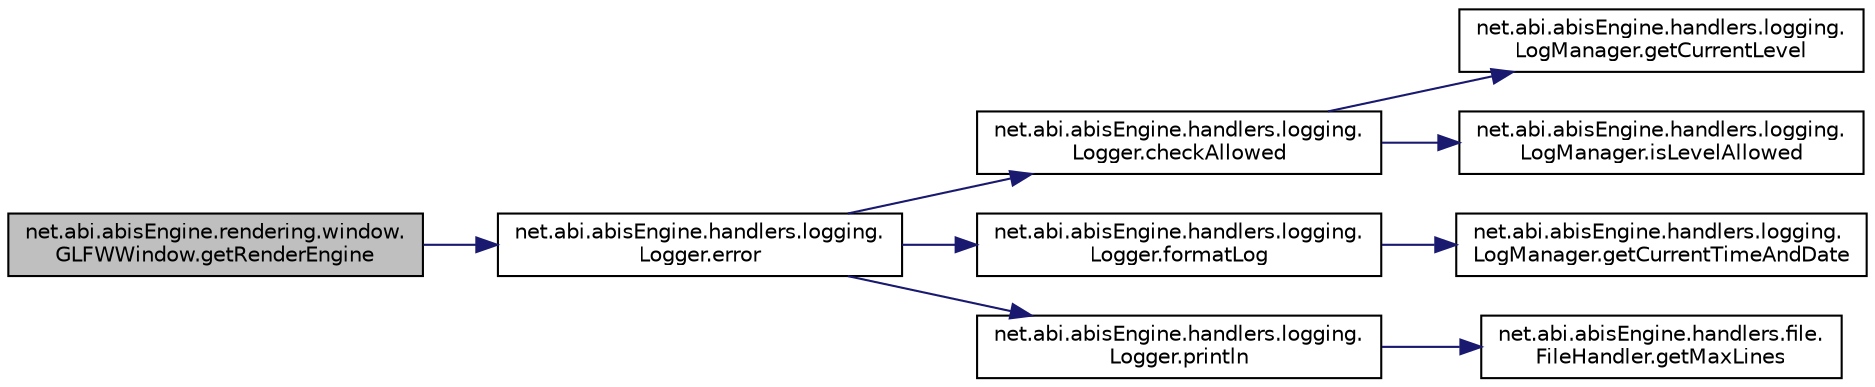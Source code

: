 digraph "net.abi.abisEngine.rendering.window.GLFWWindow.getRenderEngine"
{
 // LATEX_PDF_SIZE
  edge [fontname="Helvetica",fontsize="10",labelfontname="Helvetica",labelfontsize="10"];
  node [fontname="Helvetica",fontsize="10",shape=record];
  rankdir="LR";
  Node1 [label="net.abi.abisEngine.rendering.window.\lGLFWWindow.getRenderEngine",height=0.2,width=0.4,color="black", fillcolor="grey75", style="filled", fontcolor="black",tooltip=" "];
  Node1 -> Node2 [color="midnightblue",fontsize="10",style="solid",fontname="Helvetica"];
  Node2 [label="net.abi.abisEngine.handlers.logging.\lLogger.error",height=0.2,width=0.4,color="black", fillcolor="white", style="filled",URL="$d1/d70/classnet_1_1abi_1_1abis_engine_1_1handlers_1_1logging_1_1_logger.html#a727393246670340903256caee1911ee8",tooltip=" "];
  Node2 -> Node3 [color="midnightblue",fontsize="10",style="solid",fontname="Helvetica"];
  Node3 [label="net.abi.abisEngine.handlers.logging.\lLogger.checkAllowed",height=0.2,width=0.4,color="black", fillcolor="white", style="filled",URL="$d1/d70/classnet_1_1abi_1_1abis_engine_1_1handlers_1_1logging_1_1_logger.html#a13b7504675f442f02ae706a156d7cc13",tooltip=" "];
  Node3 -> Node4 [color="midnightblue",fontsize="10",style="solid",fontname="Helvetica"];
  Node4 [label="net.abi.abisEngine.handlers.logging.\lLogManager.getCurrentLevel",height=0.2,width=0.4,color="black", fillcolor="white", style="filled",URL="$da/d1a/classnet_1_1abi_1_1abis_engine_1_1handlers_1_1logging_1_1_log_manager.html#aefd2b12f57fa489b76386bc1a595cd24",tooltip=" "];
  Node3 -> Node5 [color="midnightblue",fontsize="10",style="solid",fontname="Helvetica"];
  Node5 [label="net.abi.abisEngine.handlers.logging.\lLogManager.isLevelAllowed",height=0.2,width=0.4,color="black", fillcolor="white", style="filled",URL="$da/d1a/classnet_1_1abi_1_1abis_engine_1_1handlers_1_1logging_1_1_log_manager.html#a374085310fb87ec9d7aa8fedbd7bdf5f",tooltip=" "];
  Node2 -> Node6 [color="midnightblue",fontsize="10",style="solid",fontname="Helvetica"];
  Node6 [label="net.abi.abisEngine.handlers.logging.\lLogger.formatLog",height=0.2,width=0.4,color="black", fillcolor="white", style="filled",URL="$d1/d70/classnet_1_1abi_1_1abis_engine_1_1handlers_1_1logging_1_1_logger.html#a751b93e83d31f2234d948985a8472c3c",tooltip=" "];
  Node6 -> Node7 [color="midnightblue",fontsize="10",style="solid",fontname="Helvetica"];
  Node7 [label="net.abi.abisEngine.handlers.logging.\lLogManager.getCurrentTimeAndDate",height=0.2,width=0.4,color="black", fillcolor="white", style="filled",URL="$da/d1a/classnet_1_1abi_1_1abis_engine_1_1handlers_1_1logging_1_1_log_manager.html#ad4e72d19a4ef8512439ccd41da205c78",tooltip=" "];
  Node2 -> Node8 [color="midnightblue",fontsize="10",style="solid",fontname="Helvetica"];
  Node8 [label="net.abi.abisEngine.handlers.logging.\lLogger.println",height=0.2,width=0.4,color="black", fillcolor="white", style="filled",URL="$d1/d70/classnet_1_1abi_1_1abis_engine_1_1handlers_1_1logging_1_1_logger.html#ad25894ef47ad269a6e56b327c5e5c3cf",tooltip=" "];
  Node8 -> Node9 [color="midnightblue",fontsize="10",style="solid",fontname="Helvetica"];
  Node9 [label="net.abi.abisEngine.handlers.file.\lFileHandler.getMaxLines",height=0.2,width=0.4,color="black", fillcolor="white", style="filled",URL="$d4/d32/classnet_1_1abi_1_1abis_engine_1_1handlers_1_1file_1_1_file_handler.html#aa4eaca3163774bc59be7b3709cece75e",tooltip=" "];
}
